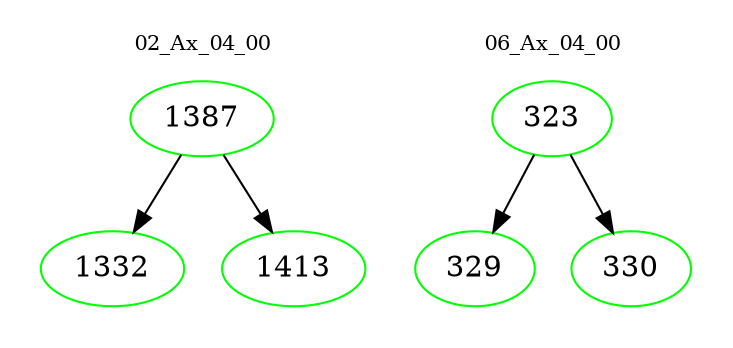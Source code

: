 digraph{
subgraph cluster_0 {
color = white
label = "02_Ax_04_00";
fontsize=10;
T0_1387 [label="1387", color="green"]
T0_1387 -> T0_1332 [color="black"]
T0_1332 [label="1332", color="green"]
T0_1387 -> T0_1413 [color="black"]
T0_1413 [label="1413", color="green"]
}
subgraph cluster_1 {
color = white
label = "06_Ax_04_00";
fontsize=10;
T1_323 [label="323", color="green"]
T1_323 -> T1_329 [color="black"]
T1_329 [label="329", color="green"]
T1_323 -> T1_330 [color="black"]
T1_330 [label="330", color="green"]
}
}
